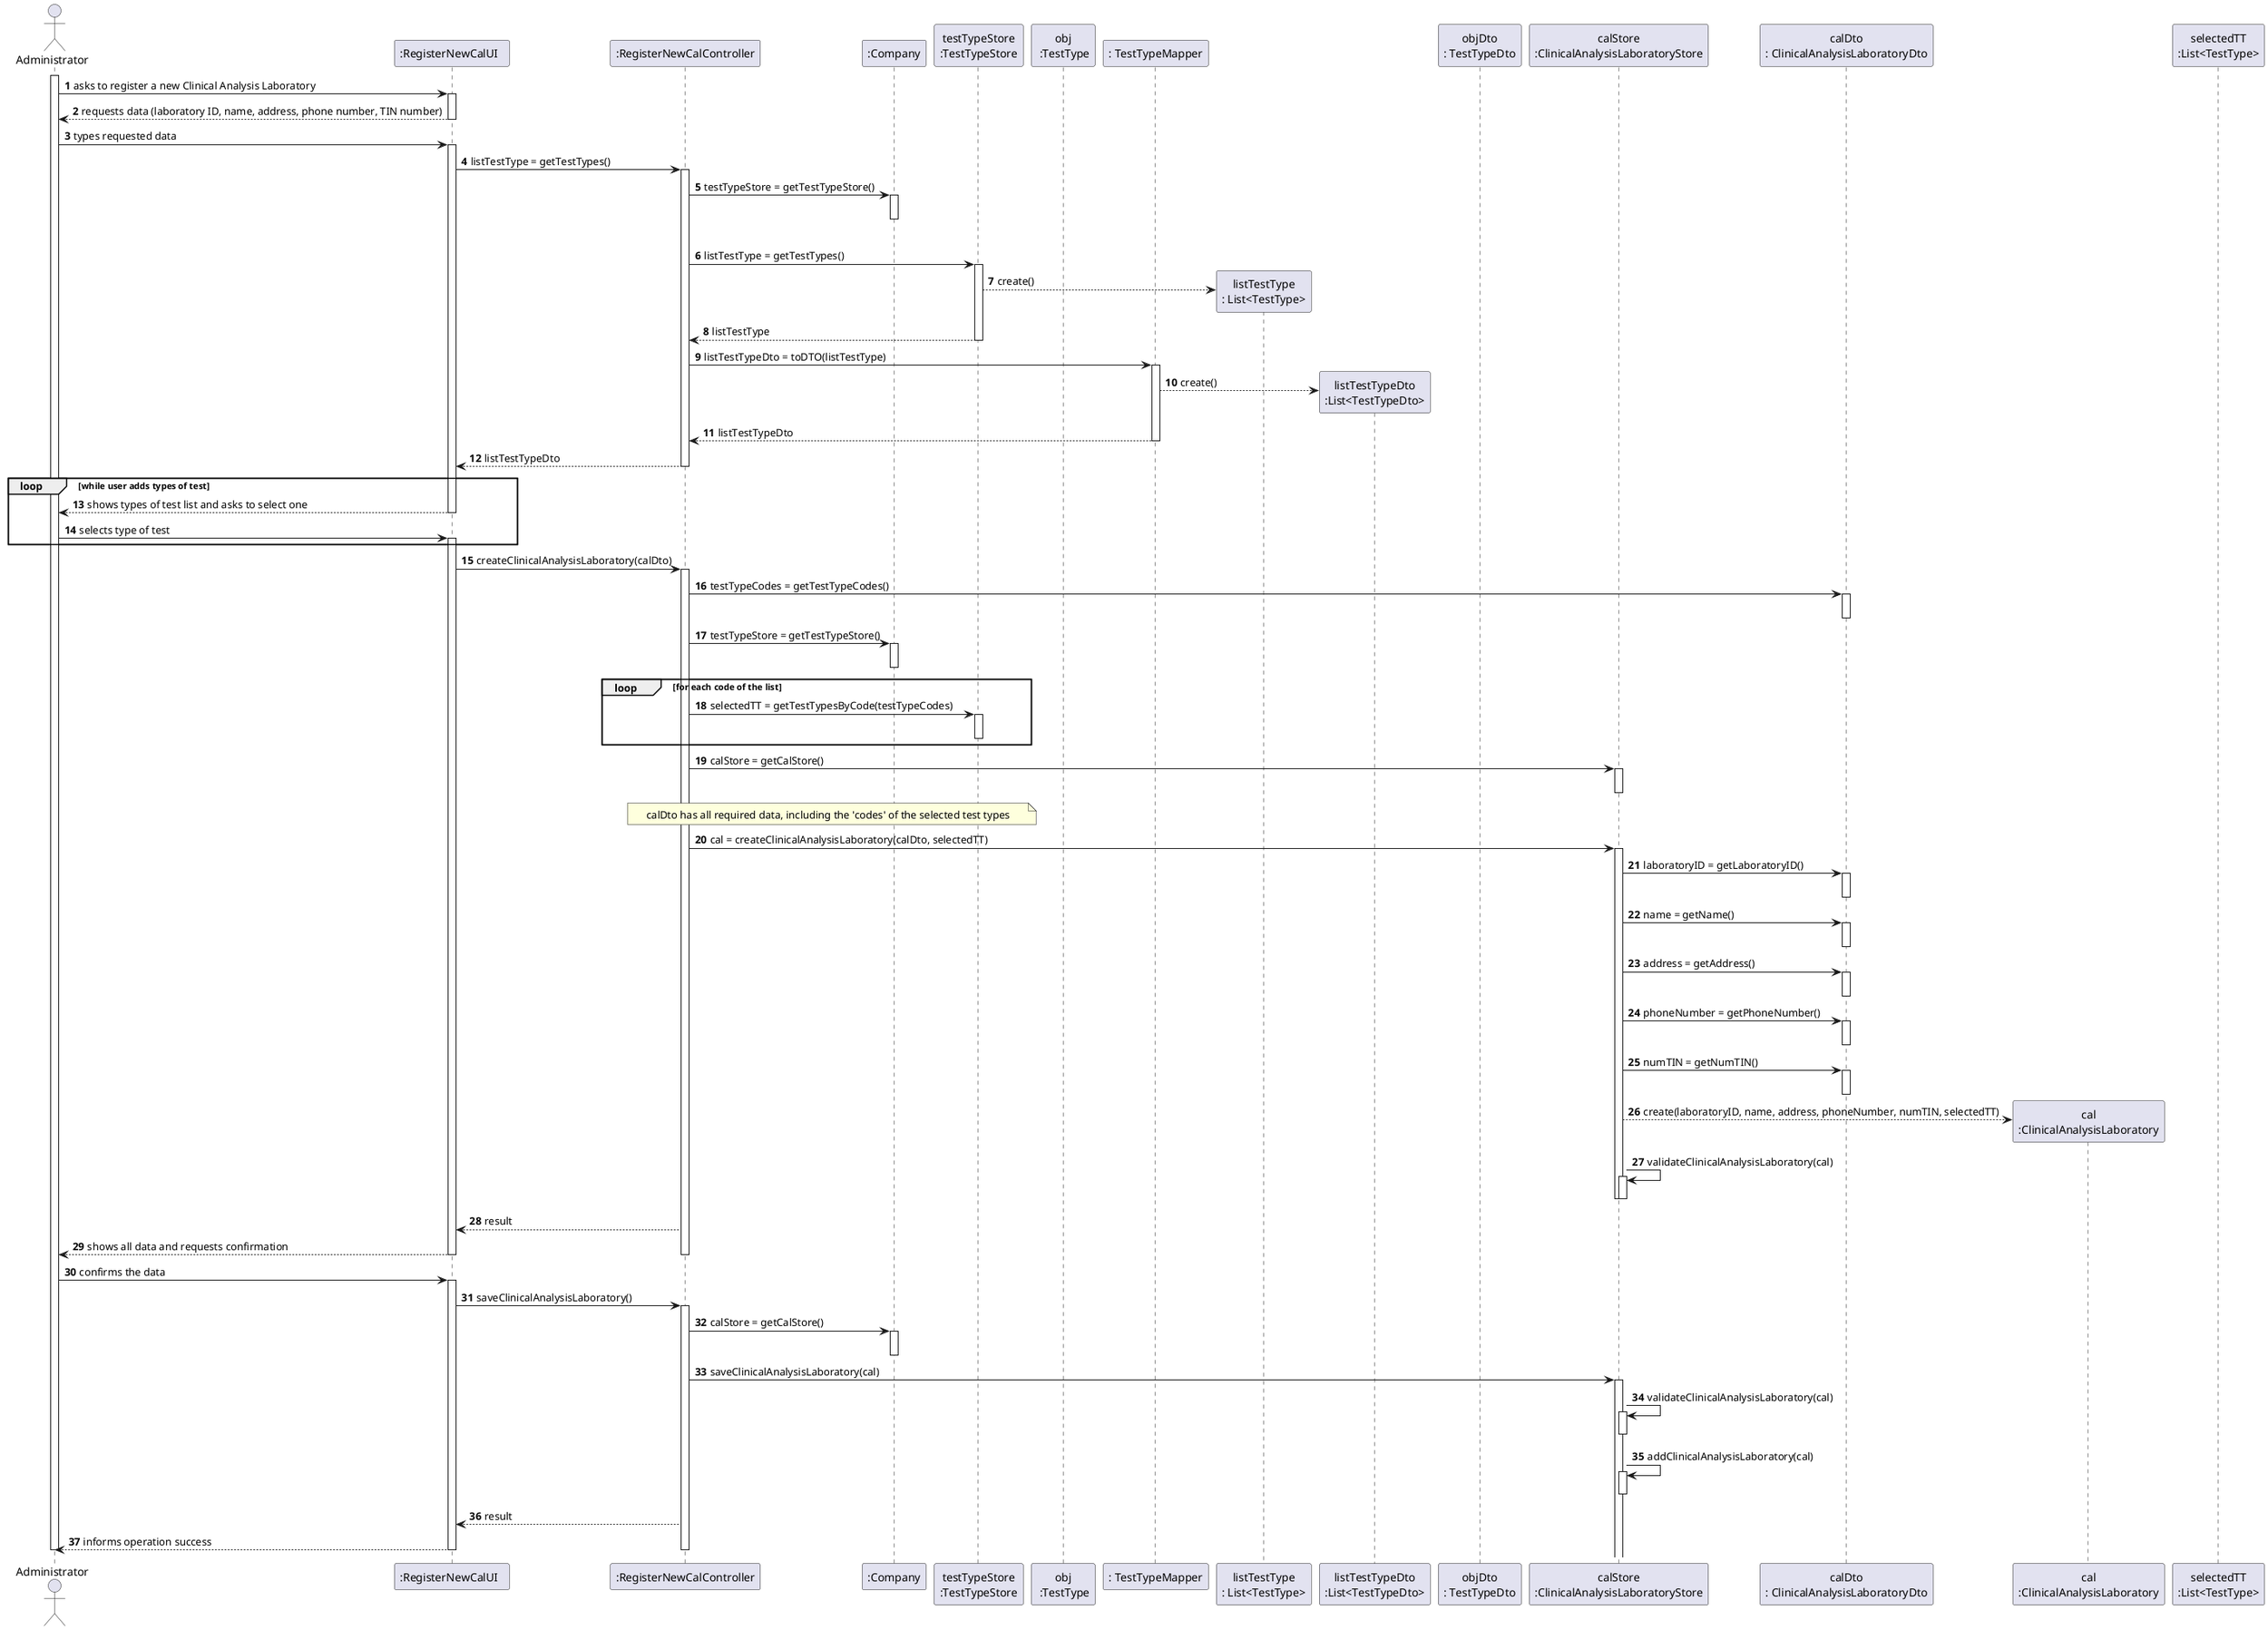 @startuml
autonumber
'hide footbox
actor "Administrator" as ADM

participant ":RegisterNewCalUI  " as UI
participant ":RegisterNewCalController" as CTRL
/'participant "App" as _APP'/
/'participant "app\n:App" as APP'/
/'participant "session\n:UserSession" as SESSAO'/
participant ":Company" as PLAT
participant "testTypeStore\n:TestTypeStore" as TEST_TYPE_STORE
participant "obj\n :TestType" as TEST_TYPE_OBJ
participant ": TestTypeMapper" as MAPPER
participant "listTestType\n: List<TestType>" as LIST
participant "listTestTypeDto\n:List<TestTypeDto>" as LIST_DTO
participant "objDto\n: TestTypeDto" as OBJ_DTO
/'participant ":Platform" as PLAT'/
/'participant ":Laboratory" as ORG'/
/'participant "storeLab\n:LaboratoryStore" as LAB_STORE'/
participant "calStore\n:ClinicalAnalysisLaboratoryStore" as CAL_STORE
participant "calDto\n: ClinicalAnalysisLaboratoryDto" as CAL_DTO
participant "cal\n:ClinicalAnalysisLaboratory" as TAREFA
participant "selectedTT\n:List<TestType>" as CAT

/'listTestType É O MESMO QUE totalTT?'/
/'participant "totalTT\n:List<TestType>" as LIST_CAT'/


activate ADM
ADM -> UI : asks to register a new Clinical Analysis Laboratory
activate UI
UI --> ADM : requests data (laboratory ID, name, address, phone number, TIN number)
deactivate UI

ADM -> UI : types requested data
activate UI

UI -> CTRL : listTestType = getTestTypes()
activate CTRL

CTRL -> PLAT : testTypeStore = getTestTypeStore()
activate PLAT
|||
deactivate PLAT

CTRL -> TEST_TYPE_STORE : listTestType = getTestTypes()
activate TEST_TYPE_STORE
/'|||'/

/'deactivate CTRL'/

TEST_TYPE_STORE --> LIST** : create()

TEST_TYPE_STORE --> CTRL : listTestType

deactivate TEST_TYPE_STORE

/'deactivate CTRL'/

CTRL -> MAPPER : listTestTypeDto = toDTO(listTestType)
activate MAPPER

MAPPER --> LIST_DTO** : create()

/'loop for each object in listTestType
MAPPER -> LIST : obj = get(i)
activate LIST
deactivate LIST

MAPPER -> MAPPER : objDto = toDTO(obj)
activate MAPPER


MAPPER --> OBJ_DTO** : create(code, description, collectingMethod, selectedCategories)
deactivate MAPPER

MAPPER -> LIST_DTO : add(objDto)
activate LIST_DTO
deactivate LIST_DTO
end'/


MAPPER --> CTRL : listTestTypeDto
deactivate MAPPER


CTRL --> UI : listTestTypeDto
deactivate CTRL

loop while user adds types of test
UI --> ADM : shows types of test list and asks to select one
deactivate PLAT
deactivate UI

ADM -> UI : selects type of test
activate UI
end


UI -> CTRL : createClinicalAnalysisLaboratory(calDto)
activate CTRL

/'
CTRL -> PLAT : storeTest = getTestTypeStore()
activate PLAT
|||
deactivate PLAT



CTRL -> TEST_TYPE_STORE : selectedTT = getTestTypesByCode(testTypesCodes)
activate TEST_TYPE_STORE
|||
deactivate TEST_TYPE_STORE'/

/'CTRL -> ORG : storeLab = getLaboratoryStore()
activate ORG
|||
deactivate ORG'/

/'
CTRL -> _APP: app = getInstance()
activate _APP
|||
deactivate _APP

CTRL -> APP: session = getCurrentSession()
activate APP
|||
deactivate APP

CTRL -> SESSAO : answer = isLoggedInWithRole(USER_ROLE)
activate SESSAO
|||
deactivate SESSAO'/


/'ANTES ESTAVA email = getUserEmail()
CTRL -> SESSAO: email = getUserId()
activate SESSAO
|||
deactivate SESSAO

/'org = getOrganizationByUserEmail(email)
CTRL -> PLAT: cmp = getCompanyByUserId(email)
activate PLAT
|||
deactivate PLAT'/


CTRL -> CAL_DTO : testTypeCodes = getTestTypeCodes()
activate CAL_DTO
deactivate CAL_DTO

CTRL -> PLAT : testTypeStore = getTestTypeStore()
activate PLAT
deactivate PLAT

loop for each code of the list
CTRL -> TEST_TYPE_STORE : selectedTT = getTestTypesByCode(testTypeCodes)
activate TEST_TYPE_STORE
deactivate
end

CTRL -> CAL_STORE : calStore = getCalStore()
activate CAL_STORE
deactivate CAL_STORE


note over CTRL, TEST_TYPE_STORE
calDto has all required data, including the 'codes' of the selected test types
end note
CTRL -> CAL_STORE: cal = createClinicalAnalysisLaboratory(calDto, selectedTT)
activate CAL_STORE

CAL_STORE -> CAL_DTO : laboratoryID = getLaboratoryID()
activate CAL_DTO
deactivate CAL_DTO

CAL_STORE -> CAL_DTO : name = getName()
activate CAL_DTO
deactivate CAL_DTO

CAL_STORE -> CAL_DTO : address = getAddress()
activate CAL_DTO
deactivate CAL_DTO

CAL_STORE -> CAL_DTO : phoneNumber = getPhoneNumber()
activate CAL_DTO
deactivate CAL_DTO

CAL_STORE -> CAL_DTO : numTIN = getNumTIN()
activate CAL_DTO
deactivate CAL_DTO

/'PLAT -> CAL_DTO : selectedTT = getSelectedTT()
activate CAL_DTO
deactivate CAL_DTO'/

CAL_STORE --> TAREFA**: create(laboratoryID, name, address, phoneNumber, numTIN, selectedTT)
CAL_STORE -> CAL_STORE: validateClinicalAnalysisLaboratory(cal)
activate CAL_STORE
deactivate CAL_STORE

deactivate CAL_STORE

CTRL --> UI: result

UI --> ADM: shows all data and requests confirmation
deactivate PLAT
deactivate PLAT
deactivate CTRL
deactivate UI

ADM -> UI : confirms the data
activate UI
UI -> CTRL : saveClinicalAnalysisLaboratory()
activate CTRL

CTRL -> PLAT : calStore = getCalStore()
activate PLAT
deactivate PLAT

CTRL -> CAL_STORE : saveClinicalAnalysisLaboratory(cal)
activate CAL_STORE

CAL_STORE -> CAL_STORE: validateClinicalAnalysisLaboratory(cal)
activate CAL_STORE
deactivate CAL_STORE
CAL_STORE -> CAL_STORE: addClinicalAnalysisLaboratory(cal)
activate CAL_STORE
deactivate CAL_STORE

CTRL --> UI: result

UI --> ADM : informs operation success
deactivate PLAT
deactivate CTRL
deactivate UI

deactivate ADM

/'FALTA ACRESCENTAR DTO PARA O REGISTER NEW CAL!!!!!!!!!!!!'/

@enduml
